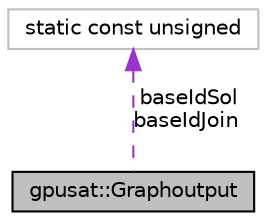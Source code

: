 digraph "gpusat::Graphoutput"
{
 // INTERACTIVE_SVG=YES
 // LATEX_PDF_SIZE
  edge [fontname="Helvetica",fontsize="10",labelfontname="Helvetica",labelfontsize="10"];
  node [fontname="Helvetica",fontsize="10",shape=record];
  Node1 [label="gpusat::Graphoutput",height=0.2,width=0.4,color="black", fillcolor="grey75", style="filled", fontcolor="black",tooltip=" "];
  Node2 -> Node1 [dir="back",color="darkorchid3",fontsize="10",style="dashed",label=" baseIdSol\nbaseIdJoin" ,fontname="Helvetica"];
  Node2 [label="static const unsigned",height=0.2,width=0.4,color="grey75", fillcolor="white", style="filled",tooltip=" "];
}
